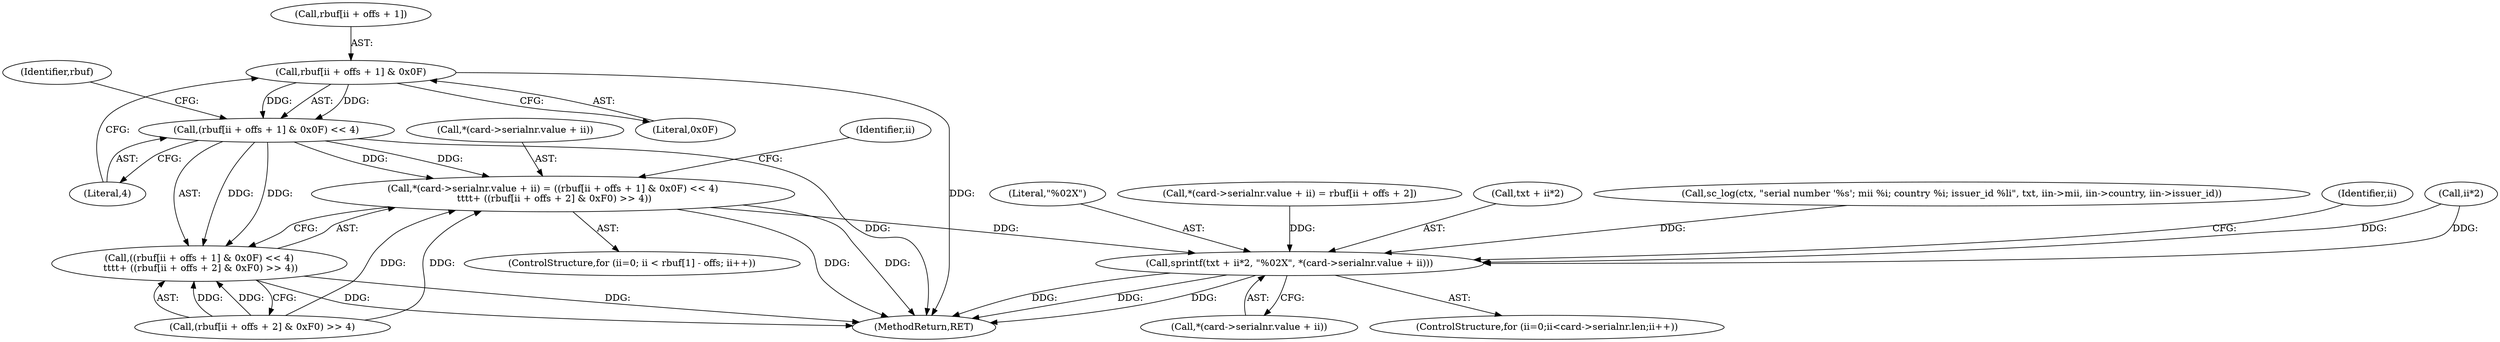 digraph "0_OpenSC_8fe377e93b4b56060e5bbfb6f3142ceaeca744fa_10@array" {
"1000338" [label="(Call,rbuf[ii + offs + 1] & 0x0F)"];
"1000337" [label="(Call,(rbuf[ii + offs + 1] & 0x0F) << 4)"];
"1000327" [label="(Call,*(card->serialnr.value + ii) = ((rbuf[ii + offs + 1] & 0x0F) << 4)\n \t\t\t\t+ ((rbuf[ii + offs + 2] & 0xF0) >> 4))"];
"1000420" [label="(Call,sprintf(txt + ii*2, \"%02X\", *(card->serialnr.value + ii)))"];
"1000336" [label="(Call,((rbuf[ii + offs + 1] & 0x0F) << 4)\n \t\t\t\t+ ((rbuf[ii + offs + 2] & 0xF0) >> 4))"];
"1000423" [label="(Call,ii*2)"];
"1000326" [label="(Identifier,ii)"];
"1000328" [label="(Call,*(card->serialnr.value + ii))"];
"1000435" [label="(Call,sc_log(ctx, \"serial number '%s'; mii %i; country %i; issuer_id %li\", txt, iin->mii, iin->country, iin->issuer_id))"];
"1000339" [label="(Call,rbuf[ii + offs + 1])"];
"1000314" [label="(ControlStructure,for (ii=0; ii < rbuf[1] - offs; ii++))"];
"1000407" [label="(ControlStructure,for (ii=0;ii<card->serialnr.len;ii++))"];
"1000338" [label="(Call,rbuf[ii + offs + 1] & 0x0F)"];
"1000464" [label="(MethodReturn,RET)"];
"1000348" [label="(Call,(rbuf[ii + offs + 2] & 0xF0) >> 4)"];
"1000419" [label="(Identifier,ii)"];
"1000426" [label="(Literal,\"%02X\")"];
"1000427" [label="(Call,*(card->serialnr.value + ii))"];
"1000381" [label="(Call,*(card->serialnr.value + ii) = rbuf[ii + offs + 2])"];
"1000346" [label="(Literal,0x0F)"];
"1000327" [label="(Call,*(card->serialnr.value + ii) = ((rbuf[ii + offs + 1] & 0x0F) << 4)\n \t\t\t\t+ ((rbuf[ii + offs + 2] & 0xF0) >> 4))"];
"1000347" [label="(Literal,4)"];
"1000337" [label="(Call,(rbuf[ii + offs + 1] & 0x0F) << 4)"];
"1000336" [label="(Call,((rbuf[ii + offs + 1] & 0x0F) << 4)\n \t\t\t\t+ ((rbuf[ii + offs + 2] & 0xF0) >> 4))"];
"1000421" [label="(Call,txt + ii*2)"];
"1000351" [label="(Identifier,rbuf)"];
"1000420" [label="(Call,sprintf(txt + ii*2, \"%02X\", *(card->serialnr.value + ii)))"];
"1000338" -> "1000337"  [label="AST: "];
"1000338" -> "1000346"  [label="CFG: "];
"1000339" -> "1000338"  [label="AST: "];
"1000346" -> "1000338"  [label="AST: "];
"1000347" -> "1000338"  [label="CFG: "];
"1000338" -> "1000464"  [label="DDG: "];
"1000338" -> "1000337"  [label="DDG: "];
"1000338" -> "1000337"  [label="DDG: "];
"1000337" -> "1000336"  [label="AST: "];
"1000337" -> "1000347"  [label="CFG: "];
"1000347" -> "1000337"  [label="AST: "];
"1000351" -> "1000337"  [label="CFG: "];
"1000337" -> "1000464"  [label="DDG: "];
"1000337" -> "1000327"  [label="DDG: "];
"1000337" -> "1000327"  [label="DDG: "];
"1000337" -> "1000336"  [label="DDG: "];
"1000337" -> "1000336"  [label="DDG: "];
"1000327" -> "1000314"  [label="AST: "];
"1000327" -> "1000336"  [label="CFG: "];
"1000328" -> "1000327"  [label="AST: "];
"1000336" -> "1000327"  [label="AST: "];
"1000326" -> "1000327"  [label="CFG: "];
"1000327" -> "1000464"  [label="DDG: "];
"1000327" -> "1000464"  [label="DDG: "];
"1000348" -> "1000327"  [label="DDG: "];
"1000348" -> "1000327"  [label="DDG: "];
"1000327" -> "1000420"  [label="DDG: "];
"1000420" -> "1000407"  [label="AST: "];
"1000420" -> "1000427"  [label="CFG: "];
"1000421" -> "1000420"  [label="AST: "];
"1000426" -> "1000420"  [label="AST: "];
"1000427" -> "1000420"  [label="AST: "];
"1000419" -> "1000420"  [label="CFG: "];
"1000420" -> "1000464"  [label="DDG: "];
"1000420" -> "1000464"  [label="DDG: "];
"1000420" -> "1000464"  [label="DDG: "];
"1000435" -> "1000420"  [label="DDG: "];
"1000423" -> "1000420"  [label="DDG: "];
"1000423" -> "1000420"  [label="DDG: "];
"1000381" -> "1000420"  [label="DDG: "];
"1000336" -> "1000348"  [label="CFG: "];
"1000348" -> "1000336"  [label="AST: "];
"1000336" -> "1000464"  [label="DDG: "];
"1000336" -> "1000464"  [label="DDG: "];
"1000348" -> "1000336"  [label="DDG: "];
"1000348" -> "1000336"  [label="DDG: "];
}
